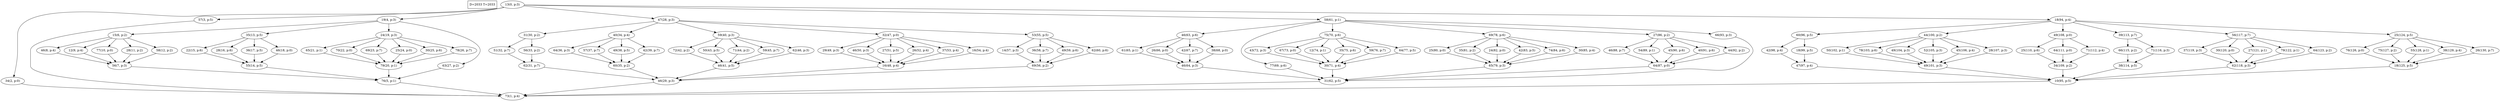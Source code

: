 digraph Task {
i [shape=box, label="D=2033 T=2033"]; 
0 [label="13(0, p:3)"];
1 [label="73(1, p:4)"];
2 [label="34(2, p:0)"];
3 [label="57(3, p:5)"];
4 [label="19(4, p:3)"];
5 [label="76(5, p:1)"];
6 [label="15(6, p:2)"];
7 [label="56(7, p:3)"];
8 [label="46(8, p:4)"];
9 [label="12(9, p:4)"];
10 [label="77(10, p:0)"];
11 [label="28(11, p:2)"];
12 [label="58(12, p:2)"];
13 [label="35(13, p:5)"];
14 [label="55(14, p:5)"];
15 [label="22(15, p:6)"];
16 [label="28(16, p:6)"];
17 [label="36(17, p:5)"];
18 [label="46(18, p:0)"];
19 [label="24(19, p:3)"];
20 [label="79(20, p:1)"];
21 [label="65(21, p:1)"];
22 [label="70(22, p:0)"];
23 [label="69(23, p:7)"];
24 [label="25(24, p:0)"];
25 [label="30(25, p:6)"];
26 [label="78(26, p:7)"];
27 [label="63(27, p:2)"];
28 [label="47(28, p:3)"];
29 [label="46(29, p:3)"];
30 [label="31(30, p:2)"];
31 [label="62(31, p:7)"];
32 [label="51(32, p:7)"];
33 [label="56(33, p:2)"];
34 [label="40(34, p:4)"];
35 [label="60(35, p:2)"];
36 [label="64(36, p:3)"];
37 [label="57(37, p:7)"];
38 [label="49(38, p:5)"];
39 [label="42(39, p:7)"];
40 [label="59(40, p:3)"];
41 [label="46(41, p:5)"];
42 [label="72(42, p:2)"];
43 [label="50(43, p:5)"];
44 [label="71(44, p:2)"];
45 [label="59(45, p:7)"];
46 [label="62(46, p:3)"];
47 [label="32(47, p:0)"];
48 [label="16(48, p:4)"];
49 [label="29(49, p:3)"];
50 [label="46(50, p:3)"];
51 [label="27(51, p:5)"];
52 [label="26(52, p:4)"];
53 [label="37(53, p:4)"];
54 [label="16(54, p:4)"];
55 [label="53(55, p:5)"];
56 [label="69(56, p:2)"];
57 [label="14(57, p:3)"];
58 [label="36(58, p:7)"];
59 [label="49(59, p:6)"];
60 [label="62(60, p:6)"];
61 [label="58(61, p:1)"];
62 [label="31(62, p:5)"];
63 [label="46(63, p:6)"];
64 [label="46(64, p:3)"];
65 [label="61(65, p:1)"];
66 [label="26(66, p:0)"];
67 [label="42(67, p:7)"];
68 [label="38(68, p:0)"];
69 [label="77(69, p:6)"];
70 [label="75(70, p:6)"];
71 [label="30(71, p:4)"];
72 [label="43(72, p:3)"];
73 [label="67(73, p:0)"];
74 [label="12(74, p:1)"];
75 [label="35(75, p:6)"];
76 [label="59(76, p:7)"];
77 [label="64(77, p:5)"];
78 [label="69(78, p:6)"];
79 [label="65(79, p:3)"];
80 [label="25(80, p:0)"];
81 [label="35(81, p:2)"];
82 [label="24(82, p:0)"];
83 [label="42(83, p:5)"];
84 [label="74(84, p:6)"];
85 [label="30(85, p:4)"];
86 [label="27(86, p:2)"];
87 [label="64(87, p:0)"];
88 [label="46(88, p:7)"];
89 [label="54(89, p:1)"];
90 [label="45(90, p:6)"];
91 [label="40(91, p:6)"];
92 [label="44(92, p:2)"];
93 [label="66(93, p:3)"];
94 [label="18(94, p:4)"];
95 [label="10(95, p:5)"];
96 [label="60(96, p:5)"];
97 [label="47(97, p:4)"];
98 [label="42(98, p:4)"];
99 [label="18(99, p:5)"];
100 [label="44(100, p:2)"];
101 [label="49(101, p:3)"];
102 [label="50(102, p:1)"];
103 [label="78(103, p:6)"];
104 [label="49(104, p:3)"];
105 [label="52(105, p:3)"];
106 [label="45(106, p:4)"];
107 [label="28(107, p:3)"];
108 [label="49(108, p:0)"];
109 [label="34(109, p:2)"];
110 [label="25(110, p:6)"];
111 [label="64(111, p:0)"];
112 [label="71(112, p:4)"];
113 [label="39(113, p:7)"];
114 [label="38(114, p:5)"];
115 [label="66(115, p:2)"];
116 [label="71(116, p:3)"];
117 [label="56(117, p:7)"];
118 [label="62(118, p:3)"];
119 [label="37(119, p:3)"];
120 [label="30(120, p:0)"];
121 [label="27(121, p:1)"];
122 [label="79(122, p:1)"];
123 [label="64(123, p:2)"];
124 [label="25(124, p:5)"];
125 [label="18(125, p:5)"];
126 [label="76(126, p:0)"];
127 [label="75(127, p:2)"];
128 [label="55(128, p:1)"];
129 [label="38(129, p:4)"];
130 [label="26(130, p:7)"];
0 -> 2;
0 -> 3;
0 -> 4;
0 -> 28;
0 -> 61;
0 -> 94;
2 -> 1;
3 -> 1;
4 -> 6;
4 -> 13;
4 -> 19;
4 -> 27;
5 -> 1;
6 -> 8;
6 -> 9;
6 -> 10;
6 -> 11;
6 -> 12;
7 -> 5;
8 -> 7;
9 -> 7;
10 -> 7;
11 -> 7;
12 -> 7;
13 -> 15;
13 -> 16;
13 -> 17;
13 -> 18;
14 -> 5;
15 -> 14;
16 -> 14;
17 -> 14;
18 -> 14;
19 -> 21;
19 -> 22;
19 -> 23;
19 -> 24;
19 -> 25;
19 -> 26;
20 -> 5;
21 -> 20;
22 -> 20;
23 -> 20;
24 -> 20;
25 -> 20;
26 -> 20;
27 -> 5;
28 -> 30;
28 -> 34;
28 -> 40;
28 -> 47;
28 -> 55;
29 -> 1;
30 -> 32;
30 -> 33;
31 -> 29;
32 -> 31;
33 -> 31;
34 -> 36;
34 -> 37;
34 -> 38;
34 -> 39;
35 -> 29;
36 -> 35;
37 -> 35;
38 -> 35;
39 -> 35;
40 -> 42;
40 -> 43;
40 -> 44;
40 -> 45;
40 -> 46;
41 -> 29;
42 -> 41;
43 -> 41;
44 -> 41;
45 -> 41;
46 -> 41;
47 -> 49;
47 -> 50;
47 -> 51;
47 -> 52;
47 -> 53;
47 -> 54;
48 -> 29;
49 -> 48;
50 -> 48;
51 -> 48;
52 -> 48;
53 -> 48;
54 -> 48;
55 -> 57;
55 -> 58;
55 -> 59;
55 -> 60;
56 -> 29;
57 -> 56;
58 -> 56;
59 -> 56;
60 -> 56;
61 -> 63;
61 -> 69;
61 -> 70;
61 -> 78;
61 -> 86;
61 -> 93;
62 -> 1;
63 -> 65;
63 -> 66;
63 -> 67;
63 -> 68;
64 -> 62;
65 -> 64;
66 -> 64;
67 -> 64;
68 -> 64;
69 -> 62;
70 -> 72;
70 -> 73;
70 -> 74;
70 -> 75;
70 -> 76;
70 -> 77;
71 -> 62;
72 -> 71;
73 -> 71;
74 -> 71;
75 -> 71;
76 -> 71;
77 -> 71;
78 -> 80;
78 -> 81;
78 -> 82;
78 -> 83;
78 -> 84;
78 -> 85;
79 -> 62;
80 -> 79;
81 -> 79;
82 -> 79;
83 -> 79;
84 -> 79;
85 -> 79;
86 -> 88;
86 -> 89;
86 -> 90;
86 -> 91;
86 -> 92;
87 -> 62;
88 -> 87;
89 -> 87;
90 -> 87;
91 -> 87;
92 -> 87;
93 -> 62;
94 -> 96;
94 -> 100;
94 -> 108;
94 -> 113;
94 -> 117;
94 -> 124;
95 -> 1;
96 -> 98;
96 -> 99;
97 -> 95;
98 -> 97;
99 -> 97;
100 -> 102;
100 -> 103;
100 -> 104;
100 -> 105;
100 -> 106;
100 -> 107;
101 -> 95;
102 -> 101;
103 -> 101;
104 -> 101;
105 -> 101;
106 -> 101;
107 -> 101;
108 -> 110;
108 -> 111;
108 -> 112;
109 -> 95;
110 -> 109;
111 -> 109;
112 -> 109;
113 -> 115;
113 -> 116;
114 -> 95;
115 -> 114;
116 -> 114;
117 -> 119;
117 -> 120;
117 -> 121;
117 -> 122;
117 -> 123;
118 -> 95;
119 -> 118;
120 -> 118;
121 -> 118;
122 -> 118;
123 -> 118;
124 -> 126;
124 -> 127;
124 -> 128;
124 -> 129;
124 -> 130;
125 -> 95;
126 -> 125;
127 -> 125;
128 -> 125;
129 -> 125;
130 -> 125;
}